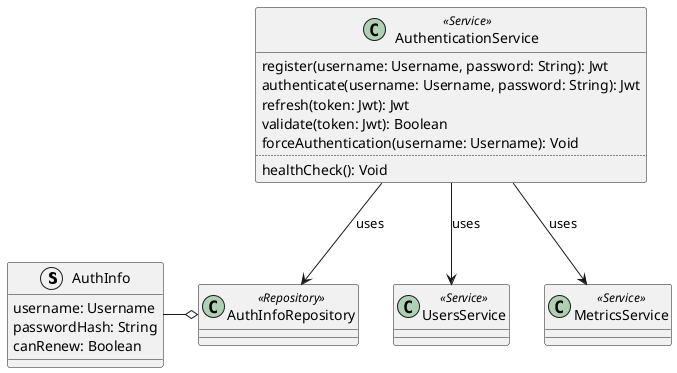 @startuml authentication-service-domain-model

struct AuthInfo {
    username: Username
    passwordHash: String
    canRenew: Boolean
}

class AuthInfoRepository <<Repository>>
AuthInfoRepository o-l- AuthInfo

class AuthenticationService <<Service>> {
    register(username: Username, password: String): Jwt
    authenticate(username: Username, password: String): Jwt
    refresh(token: Jwt): Jwt
    validate(token: Jwt): Boolean
    forceAuthentication(username: Username): Void
    ..
    healthCheck(): Void
}

AuthenticationService --> AuthInfoRepository : "uses"

class UsersService <<Service>>
AuthenticationService --> UsersService : "uses"

class MetricsService <<Service>>
AuthenticationService --> MetricsService : "uses"

@enduml
